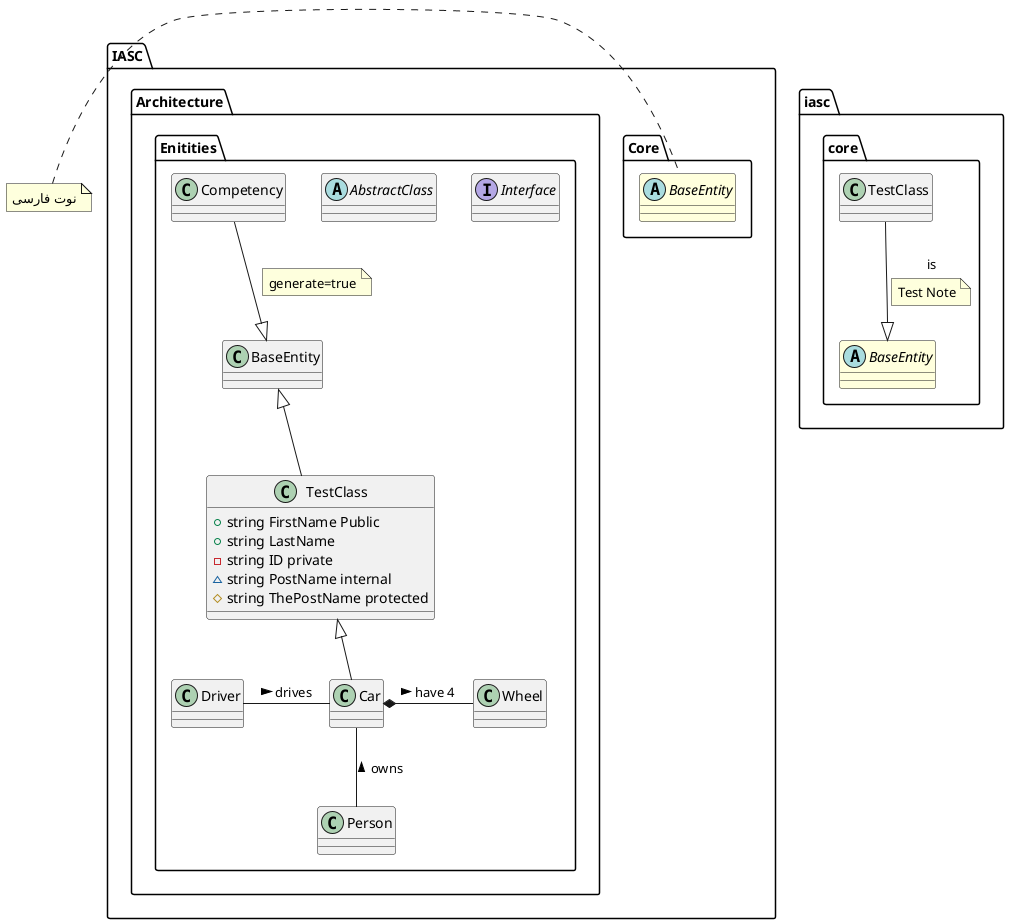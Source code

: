 @startuml
namespace iasc.core  {
 abstract BaseEntity #FFFFDD
TestClass --|> BaseEntity :is
note on link
  Test Note
end note

}
package "IASC.Core" 
{
 abstract BaseEntity #FFFFDD

}
note left
نوت فارسی
end note
package "IASC.Architecture.Enitities"
{
interface Interface
abstract AbstractClass
class TestClass

TestClass : +string FirstName Public
TestClass : +string LastName
TestClass : -string ID private
TestClass : ~string PostName internal
TestClass : #string ThePostName protected

class Car 
TestClass <|-- Car

BaseEntity <|-- TestClass

Driver - Car : drives >
Car *- Wheel : have 4 >
Car -- Person : < owns

Competency --|> BaseEntity

note on link
  generate=true
end note
}


@enduml